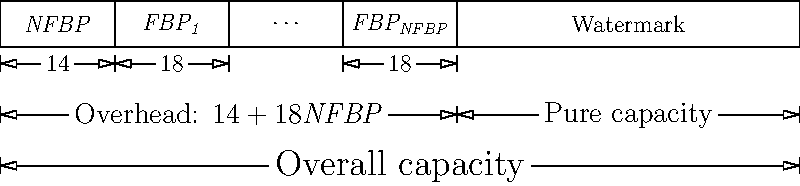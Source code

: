 size(400,0);
pair d = (10,4);
pair loc = (5,6);
pair s = (10,0);
pair v = (0,1);

picture box(string s, pair z=(0,0), pair sz=d) {
  picture pic;
  draw(pic,box(-sz/2,sz/2));
  label(pic,s,(0,0));

  return shift(z)*pic;
}

picture brace(string s="", pair pos=(0,0), pair sz=(10,2), int dir=0) {
	picture pic;
	
	return pic;
}

void distance(picture pic=currentpicture, pair A, pair B, Label L="", real n=0,
              pen p=currentpen) 
{
  real d=3mm;
  path g=A--B;
  transform T=shift(-n*d*unit(B-A)*I);
  pic.add(new void(frame f, transform t) {
      picture opic;
      path G=T*t*g;
      draw(opic,Label(L,Center,UnFill(1)),G,p,Arrows(NoFill),Bars,PenMargins); 
      add(f,opic.fit());
    });
  pic.addBox(min(g),max(g),T*min(p),T*max(p));
} 


picture nfbp = box("$\mathit{NFBP}$", loc, d);
picture fbp1 = box("$\mathit{FBP_1}$", loc+s, d);
picture dots = box("$\cdots$", loc+2s, d);
picture fbpn = box("$\mathit{FBP_{NFBP}}$", loc+3s, d);
picture wm = box("Watermark", loc+5s, d+2s);

add(nfbp);
add(fbp1);
add(fbpn);
add(dots);
add(wm);

distance(loc-d/2, loc-d/2+s, "14", 1);
distance(loc-d/2+s, loc-d/2+2s, "18", 1);
distance(loc-d/2+3s, loc-d/2+4s, "18", 1);

distance(loc-d/2, loc-d/2+4s, scale(1.2)*"Overhead: $14+18\mathit{NFBP}$", 4);
distance(loc-d/2+4s, loc-d/2+7s, scale(1.2)*"Pure capacity", 4);

distance(loc-d/2, loc-d/2+7s, scale(1.5)*"Overall capacity", 7);
